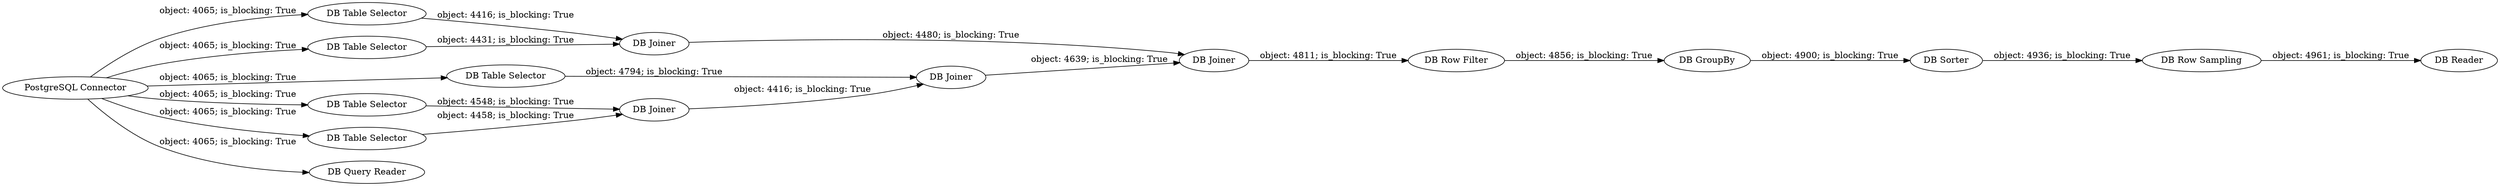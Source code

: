 digraph {
	"982189797895399363_24" [label="DB Joiner"]
	"982189797895399363_23" [label="DB Joiner"]
	"982189797895399363_28" [label="DB GroupBy"]
	"982189797895399363_30" [label="DB Row Sampling"]
	"982189797895399363_29" [label="DB Sorter"]
	"982189797895399363_21" [label="DB Table Selector"]
	"982189797895399363_19" [label="DB Table Selector"]
	"982189797895399363_25" [label="DB Joiner"]
	"982189797895399363_31" [label="DB Reader"]
	"982189797895399363_22" [label="DB Table Selector"]
	"982189797895399363_26" [label="DB Joiner"]
	"982189797895399363_20" [label="DB Table Selector"]
	"982189797895399363_1" [label="PostgreSQL Connector"]
	"982189797895399363_27" [label="DB Row Filter"]
	"982189797895399363_18" [label="DB Table Selector"]
	"982189797895399363_32" [label="DB Query Reader"]
	"982189797895399363_1" -> "982189797895399363_22" [label="object: 4065; is_blocking: True"]
	"982189797895399363_27" -> "982189797895399363_28" [label="object: 4856; is_blocking: True"]
	"982189797895399363_1" -> "982189797895399363_20" [label="object: 4065; is_blocking: True"]
	"982189797895399363_26" -> "982189797895399363_27" [label="object: 4811; is_blocking: True"]
	"982189797895399363_1" -> "982189797895399363_18" [label="object: 4065; is_blocking: True"]
	"982189797895399363_18" -> "982189797895399363_23" [label="object: 4548; is_blocking: True"]
	"982189797895399363_1" -> "982189797895399363_32" [label="object: 4065; is_blocking: True"]
	"982189797895399363_24" -> "982189797895399363_26" [label="object: 4639; is_blocking: True"]
	"982189797895399363_20" -> "982189797895399363_24" [label="object: 4794; is_blocking: True"]
	"982189797895399363_23" -> "982189797895399363_24" [label="object: 4416; is_blocking: True"]
	"982189797895399363_21" -> "982189797895399363_25" [label="object: 4431; is_blocking: True"]
	"982189797895399363_22" -> "982189797895399363_25" [label="object: 4416; is_blocking: True"]
	"982189797895399363_30" -> "982189797895399363_31" [label="object: 4961; is_blocking: True"]
	"982189797895399363_1" -> "982189797895399363_19" [label="object: 4065; is_blocking: True"]
	"982189797895399363_1" -> "982189797895399363_21" [label="object: 4065; is_blocking: True"]
	"982189797895399363_28" -> "982189797895399363_29" [label="object: 4900; is_blocking: True"]
	"982189797895399363_29" -> "982189797895399363_30" [label="object: 4936; is_blocking: True"]
	"982189797895399363_19" -> "982189797895399363_23" [label="object: 4458; is_blocking: True"]
	"982189797895399363_25" -> "982189797895399363_26" [label="object: 4480; is_blocking: True"]
	rankdir=LR
}
